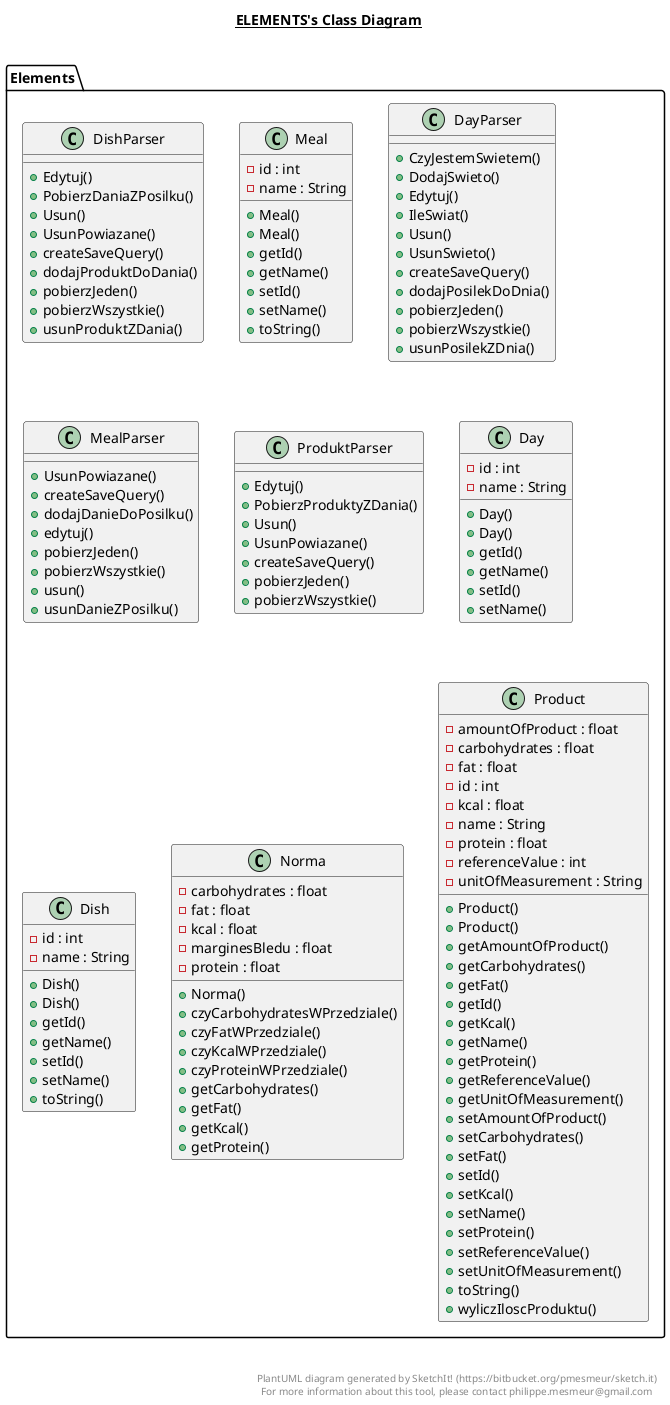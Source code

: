 @startuml

title __ELEMENTS's Class Diagram__\n



  namespace Elements {
    class Elements.DishParser {
        + Edytuj()
        + PobierzDaniaZPosilku()
        + Usun()
        + UsunPowiazane()
        + createSaveQuery()
        + dodajProduktDoDania()
        + pobierzJeden()
        + pobierzWszystkie()
        + usunProduktZDania()
    }
  }
  

  namespace Elements {
    class Elements.Meal {
        - id : int
        - name : String
        + Meal()
        + Meal()
        + getId()
        + getName()
        + setId()
        + setName()
        + toString()
    }
  }
  namespace Elements {
      class Elements.DayParser {
          + CzyJestemSwietem()
          + DodajSwieto()
          + Edytuj()
          + IleSwiat()
          + Usun()
          + UsunSwieto()
          + createSaveQuery()
          + dodajPosilekDoDnia()
          + pobierzJeden()
          + pobierzWszystkie()
          + usunPosilekZDnia()
      }
    }


  namespace Elements {
    class Elements.MealParser {
        + UsunPowiazane()
        + createSaveQuery()
        + dodajDanieDoPosilku()
        + edytuj()
        + pobierzJeden()
        + pobierzWszystkie()
        + usun()
        + usunDanieZPosilku()
    }
  }
  

  namespace Elements {
    class Elements.ProduktParser {
        + Edytuj()
        + PobierzProduktyZDania()
        + Usun()
        + UsunPowiazane()
        + createSaveQuery()
        + pobierzJeden()
        + pobierzWszystkie()
    }
  }
  namespace Elements {
      class Elements.Day {
          - id : int
          - name : String
          + Day()
          + Day()
          + getId()
          + getName()
          + setId()
          + setName()
      }
    }




    namespace Elements {
      class Elements.Dish {
          - id : int
          - name : String
          + Dish()
          + Dish()
          + getId()
          + getName()
          + setId()
          + setName()
          + toString()
      }
    }


  namespace Elements {
    class Elements.Norma {
        - carbohydrates : float
        - fat : float
        - kcal : float
        - marginesBledu : float
        - protein : float
        + Norma()
        + czyCarbohydratesWPrzedziale()
        + czyFatWPrzedziale()
        + czyKcalWPrzedziale()
        + czyProteinWPrzedziale()
        + getCarbohydrates()
        + getFat()
        + getKcal()
        + getProtein()
    }
  }
  

  namespace Elements {
    class Elements.Product {
        - amountOfProduct : float
        - carbohydrates : float
        - fat : float
        - id : int
        - kcal : float
        - name : String
        - protein : float
        - referenceValue : int
        - unitOfMeasurement : String
        + Product()
        + Product()
        + getAmountOfProduct()
        + getCarbohydrates()
        + getFat()
        + getId()
        + getKcal()
        + getName()
        + getProtein()
        + getReferenceValue()
        + getUnitOfMeasurement()
        + setAmountOfProduct()
        + setCarbohydrates()
        + setFat()
        + setId()
        + setKcal()
        + setName()
        + setProtein()
        + setReferenceValue()
        + setUnitOfMeasurement()
        + toString()
        + wyliczIloscProduktu()
    }
  }
  



right footer


PlantUML diagram generated by SketchIt! (https://bitbucket.org/pmesmeur/sketch.it)
For more information about this tool, please contact philippe.mesmeur@gmail.com
endfooter

@enduml
